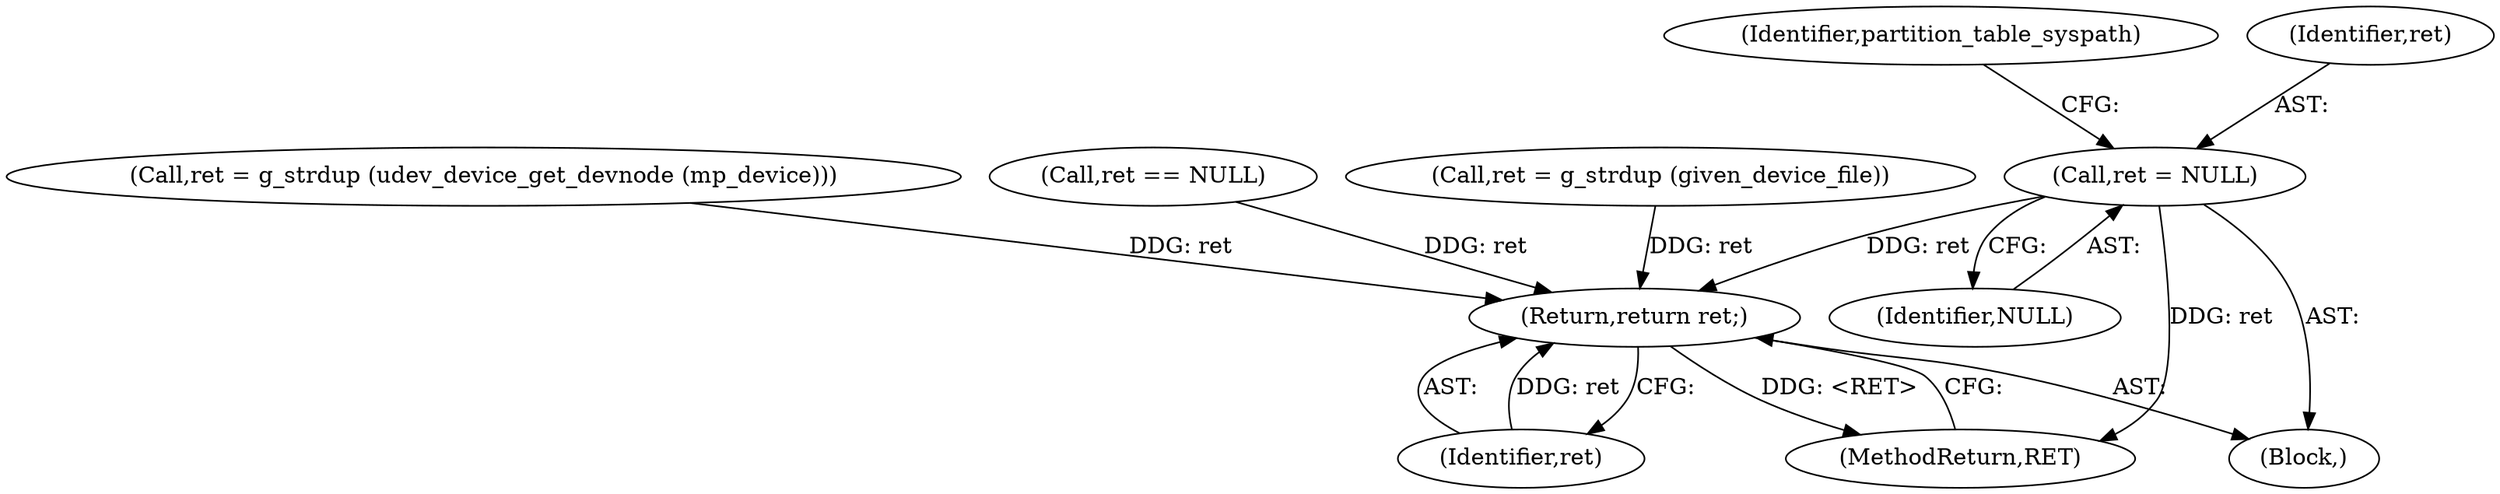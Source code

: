 digraph "0_udisks_0fcc7cb3b66f23fac53ae08647aa0007a2bd56c4_0@pointer" {
"1000127" [label="(Call,ret = NULL)"];
"1000444" [label="(Return,return ret;)"];
"1000127" [label="(Call,ret = NULL)"];
"1000377" [label="(Call,ret = g_strdup (udev_device_get_devnode (mp_device)))"];
"1000131" [label="(Identifier,partition_table_syspath)"];
"1000445" [label="(Identifier,ret)"];
"1000444" [label="(Return,return ret;)"];
"1000129" [label="(Identifier,NULL)"];
"1000128" [label="(Identifier,ret)"];
"1000114" [label="(Block,)"];
"1000208" [label="(Call,ret == NULL)"];
"1000401" [label="(Call,ret = g_strdup (given_device_file))"];
"1000446" [label="(MethodReturn,RET)"];
"1000127" -> "1000114"  [label="AST: "];
"1000127" -> "1000129"  [label="CFG: "];
"1000128" -> "1000127"  [label="AST: "];
"1000129" -> "1000127"  [label="AST: "];
"1000131" -> "1000127"  [label="CFG: "];
"1000127" -> "1000446"  [label="DDG: ret"];
"1000127" -> "1000444"  [label="DDG: ret"];
"1000444" -> "1000114"  [label="AST: "];
"1000444" -> "1000445"  [label="CFG: "];
"1000445" -> "1000444"  [label="AST: "];
"1000446" -> "1000444"  [label="CFG: "];
"1000444" -> "1000446"  [label="DDG: <RET>"];
"1000445" -> "1000444"  [label="DDG: ret"];
"1000208" -> "1000444"  [label="DDG: ret"];
"1000401" -> "1000444"  [label="DDG: ret"];
"1000377" -> "1000444"  [label="DDG: ret"];
}
